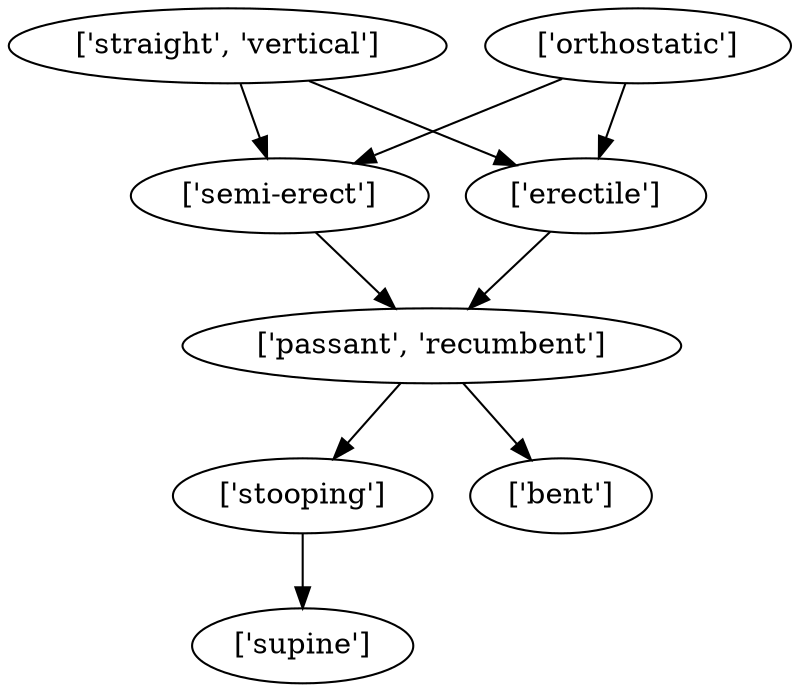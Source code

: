 strict digraph  {
	"['stooping']" -> "['supine']";
	"['straight', 'vertical']" -> "['semi-erect']";
	"['straight', 'vertical']" -> "['erectile']";
	"['semi-erect']" -> "['passant', 'recumbent']";
	"['erectile']" -> "['passant', 'recumbent']";
	"['passant', 'recumbent']" -> "['stooping']";
	"['passant', 'recumbent']" -> "['bent']";
	"['orthostatic']" -> "['semi-erect']";
	"['orthostatic']" -> "['erectile']";
}
